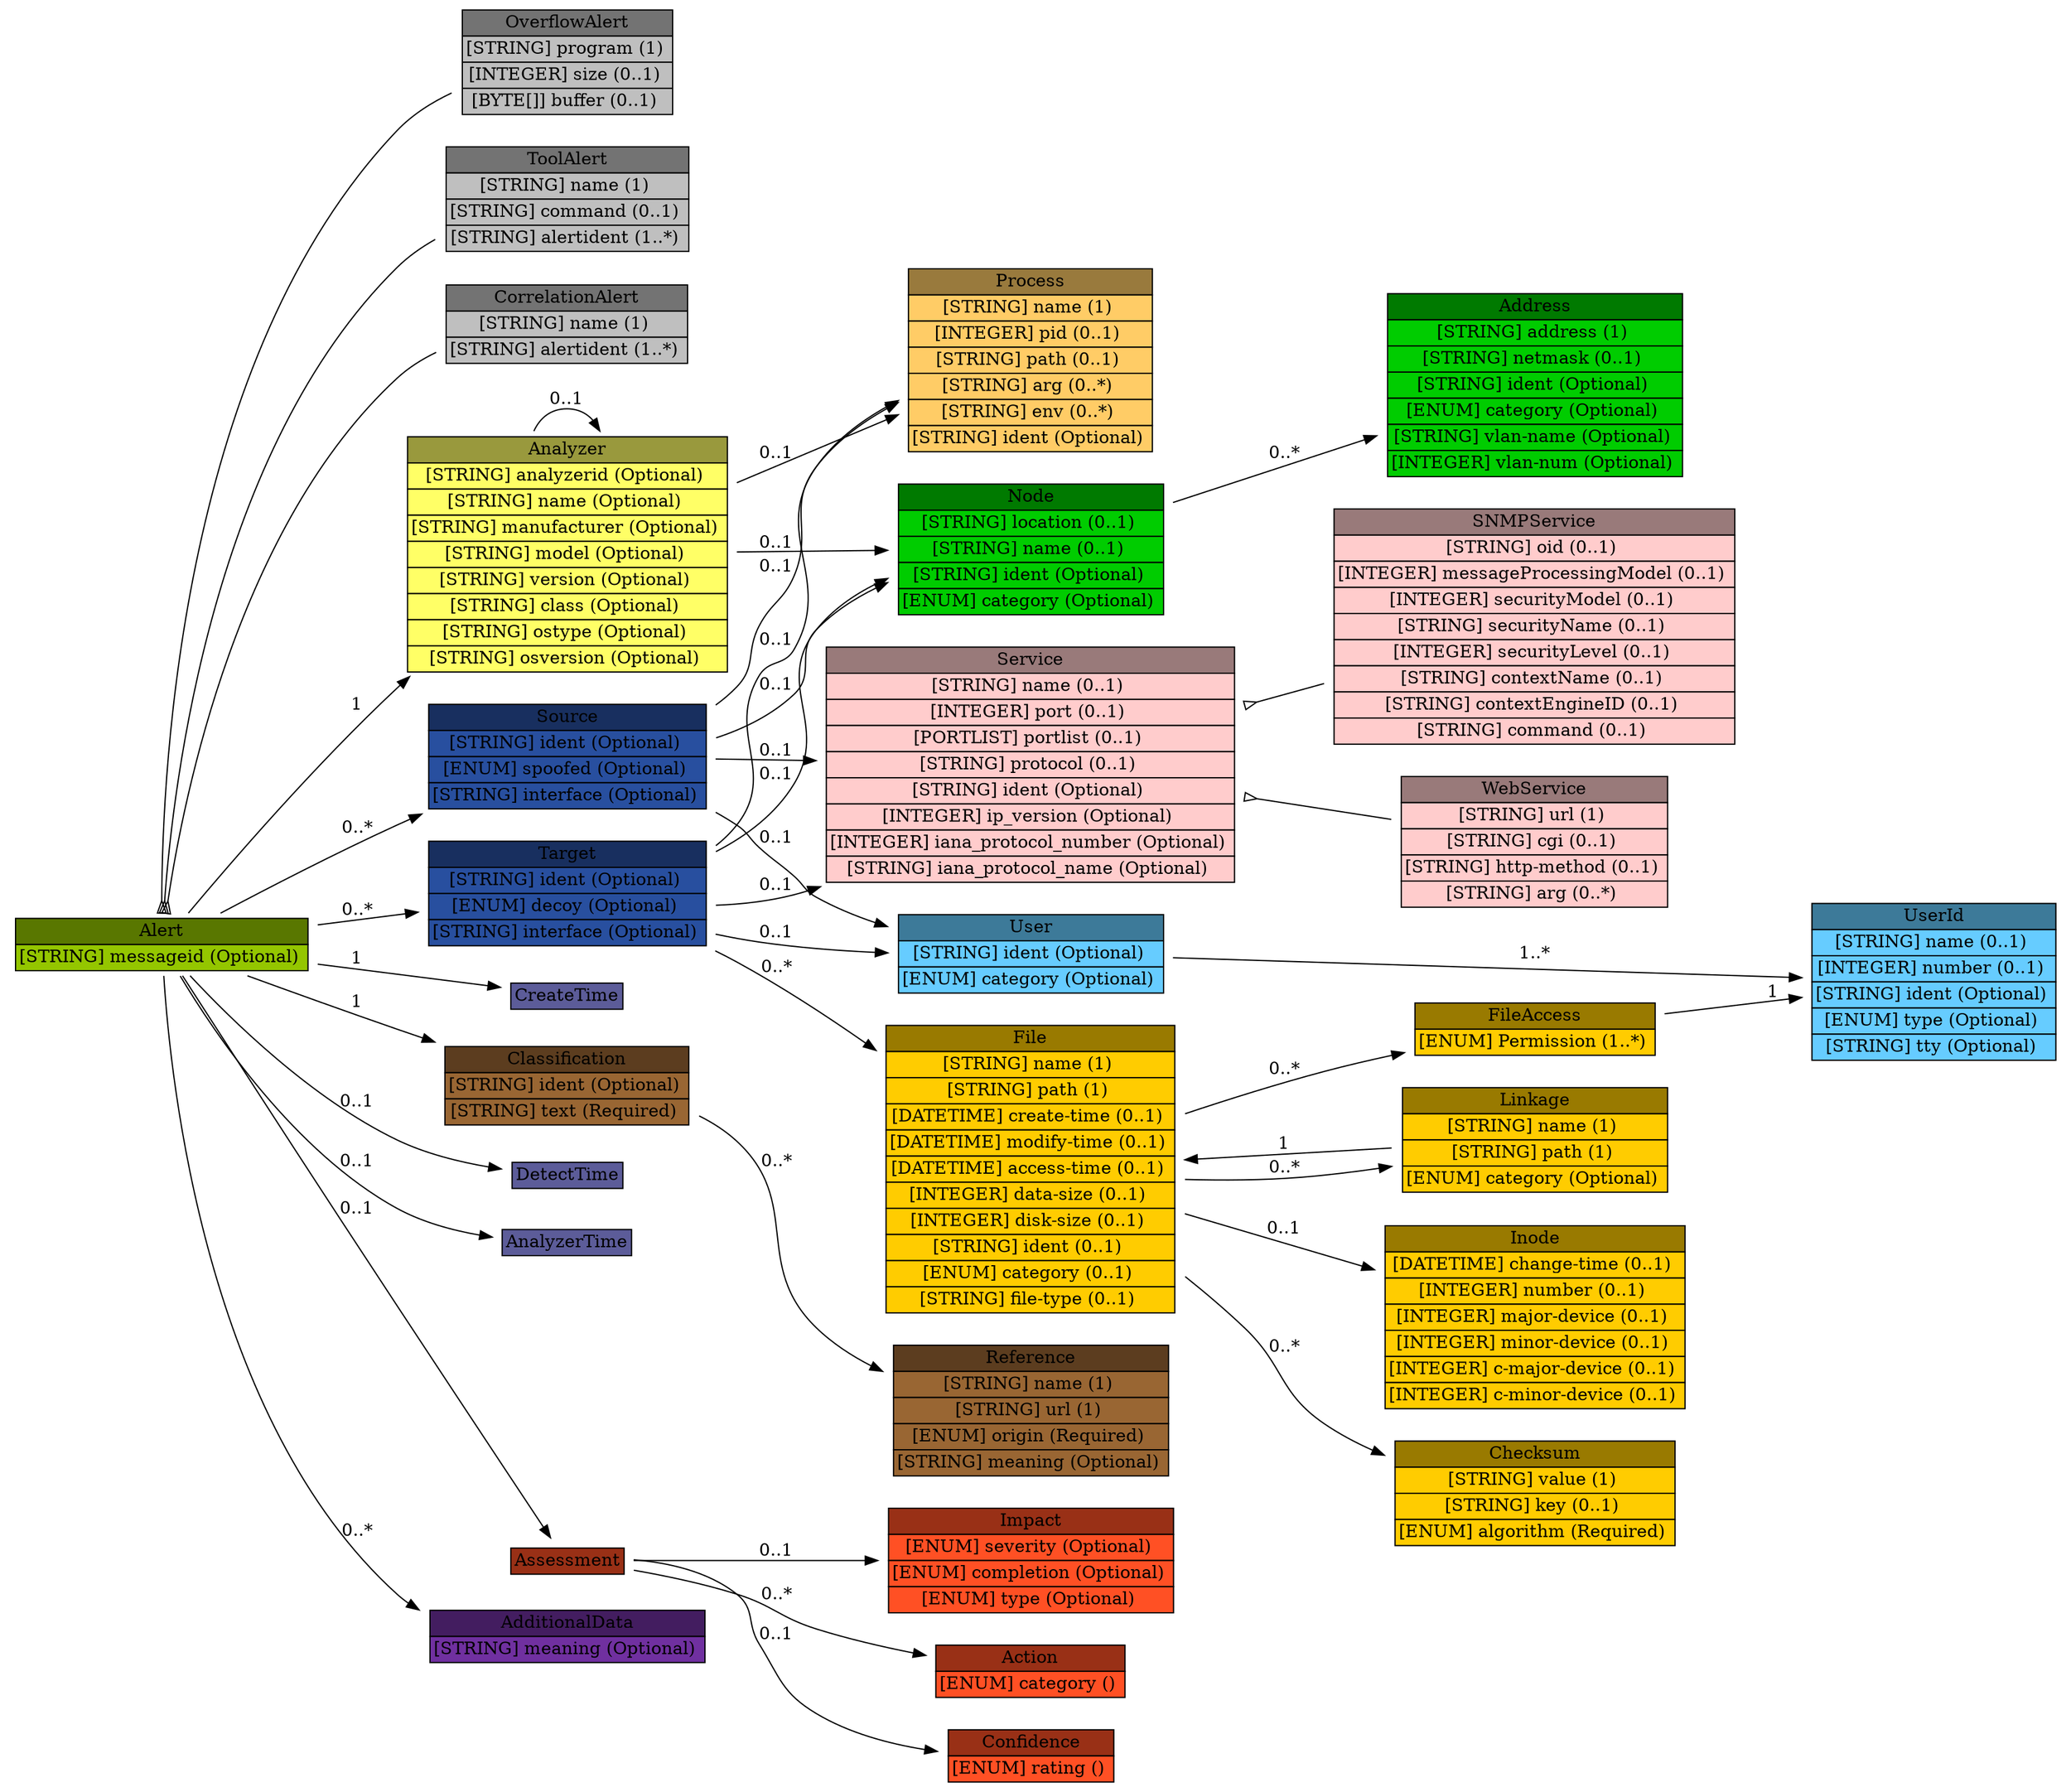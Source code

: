 digraph Alert {
	graph [bb="0,0,1370,1432",
		rankdir=LR
	];
	node [label="\N"];
	Alert	 [height=0.69444,
		label=<<table BORDER="0" CELLBORDER="1" CELLSPACING="0"> <tr > <td BGCOLOR="#597700" HREF="/idmef_parser/IDMEF/Alert.html" TITLE="Generally, every time an analyzer detects an event that it has been configured to look for, it sends an Alert message to its manager(s). Depending on the analyzer, an Alert message may correspond to a single detected event or multiple detected events. Alerts occur asynchronously in response to outside events. ">Alert</td> </tr>" %<tr><td BGCOLOR="#94C600"  HREF="/idmef_parser/IDMEF/Alert.html" TITLE="A unique identifier for the alert; see Section 3.2.9.">[STRING] messageid (Optional) </td></tr>%</table>>,
		pos="102.5,666",
		shape=plaintext,
		width=2.8472];
	OverflowAlert	 [height=1.2778,
		label=<<table BORDER="0" CELLBORDER="1" CELLSPACING="0"> <tr > <td BGCOLOR="#737373" HREF="/idmef_parser/IDMEF/OverflowAlert.html" TITLE="The OverflowAlert carries additional information related to buffer overflow attacks. It is intended to enable an analyzer to provide the details of the overflow attack itself. ">OverflowAlert</td> </tr>" %<tr><td BGCOLOR="#BFBFBF"  HREF="/idmef_parser/IDMEF/OverflowAlert.html" TITLE="The program that the overflow attack attempted to run (NOTE: this is not the program that was attacked).">[STRING] program (1) </td></tr>%<tr><td BGCOLOR="#BFBFBF"  HREF="/idmef_parser/IDMEF/OverflowAlert.html" TITLE="The size, in bytes, of the overflow (i.e., the number of bytes the attacker sent).">[INTEGER] size (0..1) </td></tr>%<tr><td BGCOLOR="#BFBFBF"  HREF="/idmef_parser/IDMEF/OverflowAlert.html" TITLE="Some or all of the overflow data itself (dependent on how much the analyzer can capture).">[BYTE[]] buffer (0..1) </td></tr>%</table>>,
		pos="373.5,1386",
		shape=plaintext,
		width=2.1389];
	Alert -> OverflowAlert	 [arrowtail=invempty,
		dir=back,
		pos="s,106.52,691.25 107.78,701.27 123.31,824.32 180.26,1232.5 263,1331 272.1,1341.8 283.86,1350.7 296.29,1358"];
	ToolAlert	 [height=1.2778,
		label=<<table BORDER="0" CELLBORDER="1" CELLSPACING="0"> <tr > <td BGCOLOR="#737373" HREF="/idmef_parser/IDMEF/ToolAlert.html" TITLE="The ToolAlert class carries additional information related to the use of attack tools or malevolent programs such as Trojan horses and can be used by the analyzer when it is able to identify these tools. It is intended to group one or more previously-sent alerts together, to say &quot;these alerts were all the result of someone using this tool&quot;. ">ToolAlert</td> </tr>" %<tr><td BGCOLOR="#BFBFBF"  HREF="/idmef_parser/IDMEF/ToolAlert.html" TITLE="The reason for grouping the alerts together, for example, the name of a particular tool.">[STRING] name (1) </td></tr>%<tr><td BGCOLOR="#BFBFBF"  HREF="/idmef_parser/IDMEF/ToolAlert.html" TITLE="The command or operation that the tool was asked to perform, for example, a BackOrifice ping.">[STRING] command (0..1) </td></tr>%<tr><td BGCOLOR="#BFBFBF"  HREF="/idmef_parser/IDMEF/ToolAlert.html" TITLE="The list of alert identifiers that are related to this alert.  Because alert identifiers are only unique across the alerts sent by a single analyzer, the optional &quot;analyzerid&quot; attribute of &quot;alertident&quot; should be used to identify the analyzer that a particular alert came from.  If the &quot;analyzerid&quot; is not provided, the alert is assumed to have come from the same analyzer that is sending the ToolAlert.">[STRING] alertident (1..*) </td></tr>%</table>>,
		pos="373.5,1276",
		shape=plaintext,
		width=2.4444];
	Alert -> ToolAlert	 [arrowtail=invempty,
		dir=back,
		pos="s,103.45,691.14 103.63,701.16 105.87,796.85 124.81,1065.2 263,1221 269.49,1228.3 277.19,1234.8 285.45,1240.5"];
	CorrelationAlert	 [height=0.98611,
		label=<<table BORDER="0" CELLBORDER="1" CELLSPACING="0"> <tr > <td BGCOLOR="#737373" HREF="/idmef_parser/IDMEF/CorrelationAlert.html" TITLE="The CorrelationAlert class carries additional information related to the correlation of alert information. It is intended to group one or more previously-sent alerts together, to say &quot;these alerts are all related&quot;. ">CorrelationAlert</td> </tr>" %<tr><td BGCOLOR="#BFBFBF"  HREF="/idmef_parser/IDMEF/CorrelationAlert.html" TITLE="The reason for grouping the alerts together, for example, a particular correlation method.">[STRING] name (1) </td></tr>%<tr><td BGCOLOR="#BFBFBF"  HREF="/idmef_parser/IDMEF/CorrelationAlert.html" TITLE="The list of alert identifiers that are related to this alert.  Because alert identifiers are only unique across the alerts sent by a single analyzer, the optional &quot;analyzerid&quot; attribute of &quot;alertident&quot; should be used to identify the analyzer that a particular alert came from.  If the &quot;analyzerid&quot; is not provided, the alert is assumed to have come from the same analyzer that is sending the CorrelationAlert.">[STRING] alertident (1..*) </td></tr>%</table>>,
		pos="373.5,1176",
		shape=plaintext,
		width=2.4028];
	Alert -> CorrelationAlert	 [arrowtail=invempty,
		dir=back,
		pos="s,104.98,691.18 105.81,701.38 113.21,786.7 143.47,1006 263,1132 269.84,1139.2 278.02,1145.3 286.78,1150.3"];
	Analyzer	 [height=2.7361,
		label=<<table BORDER="0" CELLBORDER="1" CELLSPACING="0"> <tr > <td BGCOLOR="#99993d" HREF="/idmef_parser/IDMEF/Analyzer.html" TITLE="The Analyzer class identifies the analyzer from which the Alert or Heartbeat message originates. Only one analyzer may be encoded for each alert or heartbeat, and that MUST be the analyzer at which the alert or heartbeat originated. Although the IDMEF data model does not prevent the use of hierarchical intrusion detection systems (where alerts get relayed up the tree), it does not provide any way to record the identity of the &quot;relay&quot; analyzers along the path from the originating analyzer to the manager that ultimately receives the alert. ">Analyzer</td> </tr>" %<tr><td BGCOLOR="#FFFF66"  HREF="/idmef_parser/IDMEF/Analyzer.html" TITLE="(but see below).  A unique identifier for the analyzer; see Section 3.2.9.">[STRING] analyzerid (Optional) </td></tr>%<tr><td BGCOLOR="#FFFF66"  HREF="/idmef_parser/IDMEF/Analyzer.html" TITLE="An explicit name for the analyzer that may be easier to understand than the analyzerid.">[STRING] name (Optional) </td></tr>%<tr><td BGCOLOR="#FFFF66"  HREF="/idmef_parser/IDMEF/Analyzer.html" TITLE="The manufacturer of the analyzer software and/or hardware.">[STRING] manufacturer (Optional) </td></tr>%<tr><td BGCOLOR="#FFFF66"  HREF="/idmef_parser/IDMEF/Analyzer.html" TITLE="The model name/number of the analyzer software and/or hardware.">[STRING] model (Optional) </td></tr>%<tr><td BGCOLOR="#FFFF66"  HREF="/idmef_parser/IDMEF/Analyzer.html" TITLE="The version number of the analyzer software and/or hardware.">[STRING] version (Optional) </td></tr>%<tr><td BGCOLOR="#FFFF66"  HREF="/idmef_parser/IDMEF/Analyzer.html" TITLE="The class of analyzer software and/or hardware.">[STRING] class (Optional) </td></tr>%<tr><td BGCOLOR="#FFFF66"  HREF="/idmef_parser/IDMEF/Analyzer.html" TITLE="Operating system name.  On POSIX 1003.1 compliant systems, this is the value returned in utsname.sysname by the uname() system call, or the output of the &quot;uname -s&quot; command.">[STRING] ostype (Optional) </td></tr>%<tr><td BGCOLOR="#FFFF66"  HREF="/idmef_parser/IDMEF/Analyzer.html" TITLE="Operating system version.  On POSIX 1003.1 compliant systems, this is the value returned in utsname.release by the uname() system call, or the output of the &quot;uname -r&quot; command.">[STRING] osversion (Optional) </td></tr>%</table>>,
		pos="373.5,991",
		shape=plaintext,
		width=3.0694];
	Alert -> Analyzer	 [label=1,
		lp="234,868.5",
		pos="e,271.32,892.43 119.99,691.05 147.69,732.48 206.11,817.22 263,883 263.51,883.59 264.02,884.17 264.53,884.76"];
	CreateTime	 [height=0.5,
		label=<<table BORDER="0" CELLBORDER="1" CELLSPACING="0"> <tr > <td BGCOLOR="#5c5c99" HREF="/idmef_parser/IDMEF/CreateTime.html" TITLE="The CreateTime class is used to indicate the date and time the alert or heartbeat was created by the analyzer. ">CreateTime</td> </tr>" %</table>>,
		pos="373.5,636",
		shape=plaintext,
		width=1.2083];
	Alert -> CreateTime	 [label=1,
		lp="234,659.5",
		pos="e,329.75,640.77 205.2,654.66 244.13,650.32 286.97,645.54 319.55,641.91"];
	Classification	 [height=0.98611,
		label=<<table BORDER="0" CELLBORDER="1" CELLSPACING="0"> <tr > <td BGCOLOR="#5c3d1f" HREF="/idmef_parser/IDMEF/Classification.html" TITLE="The Classification class provides the &quot;name&quot; of an alert, or other information allowing the manager to determine what it is. This name is chosen by the alert provider. ">Classification</td> </tr>" %<tr><td BGCOLOR="#996633"  HREF="/idmef_parser/IDMEF/Classification.html" TITLE="A unique identifier for this classification; see Section 3.2.9.">[STRING] ident (Optional) </td></tr>%<tr><td BGCOLOR="#996633"  HREF="/idmef_parser/IDMEF/Classification.html" TITLE="A vendor-provided string identifying the Alert message.">[STRING] text (Required) </td></tr>%</table>>,
		pos="373.5,564",
		shape=plaintext,
		width=2.4306];
	Alert -> Classification	 [label=1,
		lp="234,626.5",
		pos="e,285.99,596.8 169.65,640.92 201.85,628.71 241.17,613.8 276.59,600.37"];
	DetectTime	 [height=0.5,
		label=<<table BORDER="0" CELLBORDER="1" CELLSPACING="0"> <tr > <td BGCOLOR="#5c5c99" HREF="/idmef_parser/IDMEF/DetectTime.html" TITLE="The DetectTime class is used to indicate the date and time that the event(s) producing an alert was detected by the analyzer. In the case of more than one event, it is the time that the first event was detected. (This may or may not be the same time as CreateTime; analyzers are not required to send alerts immediately upon detection). ">DetectTime</td> </tr>" %</table>>,
		pos="373.5,492",
		shape=plaintext,
		width=1.2083];
	Alert -> DetectTime	 [label="0..1",
		lp="234,552.5",
		pos="e,329.88,497.39 123.63,640.82 151.43,607.76 204.79,550.29 263,519 280.47,509.61 301.26,503.42 320,499.38"];
	AnalyzerTime	 [height=0.5,
		label=<<table BORDER="0" CELLBORDER="1" CELLSPACING="0"> <tr > <td BGCOLOR="#5c5c99" HREF="/idmef_parser/IDMEF/AnalyzerTime.html" TITLE="The AnalyzerTime class is used to indicate the current date and time on the analyzer. Its values should be filled in as late as possible in the message transmission process, ideally immediately before placing the message &quot;on the wire&quot;. ">AnalyzerTime</td> </tr>" %</table>>,
		pos="373.5,438",
		shape=plaintext,
		width=1.4028];
	Alert -> AnalyzerTime	 [label="0..1",
		lp="234,502.5",
		pos="e,322.78,443.54 116.02,640.66 138.86,597.26 191.57,509.16 263,465 277.97,455.75 295.92,449.66 312.91,445.66"];
	Source	 [height=1.2778,
		label=<<table BORDER="0" CELLBORDER="1" CELLSPACING="0"> <tr > <td BGCOLOR="#182f5f" HREF="/idmef_parser/IDMEF/Source.html" TITLE="The Source class contains information about the possible source(s) of the event(s) that generated an alert. An event may have more than one source (e.g., in a distributed denial-of-service attack). ">Source</td> </tr>" %<tr><td BGCOLOR="#284F9F"  HREF="/idmef_parser/IDMEF/Source.html" TITLE="A unique identifier for this source; see Section 3.2.9.">[STRING] ident (Optional) </td></tr>%<tr><td BGCOLOR="#284F9F"  HREF="/idmef_parser/IDMEF/Source.html" TITLE="An indication of whether the source is, as far as the analyzer can determine, a spoofed address used for hiding the real origin of the attack.  The permitted values for this attribute are shown below.  The default value is &quot;unknown&quot;.  (See also Section 10.)">[ENUM] spoofed (Optional) </td></tr>%<tr><td BGCOLOR="#284F9F"  HREF="/idmef_parser/IDMEF/Source.html" TITLE="May be used by a network-based analyzer with multiple interfaces to indicate which interface this source was seen on.">[STRING] interface (Optional) </td></tr>%</table>>,
		pos="373.5,828",
		shape=plaintext,
		width=2.7083];
	Alert -> Source	 [label="0..*",
		lp="234,767.5",
		pos="e,278.89,781.97 138.16,691.1 169.94,713.66 218.65,747.12 263,773 265.25,774.31 267.54,775.63 269.85,776.94"];
	Target	 [height=1.2778,
		label=<<table BORDER="0" CELLBORDER="1" CELLSPACING="0"> <tr > <td BGCOLOR="#182f5f" HREF="/idmef_parser/IDMEF/Target.html" TITLE="The Target class contains information about the possible target(s) of the event(s) that generated an alert. An event may have more than one target (e.g., in the case of a port sweep). ">Target</td> </tr>" %<tr><td BGCOLOR="#284F9F"  HREF="/idmef_parser/IDMEF/Target.html" TITLE="A unique identifier for this target, see Section 3.2.9.">[STRING] ident (Optional) </td></tr>%<tr><td BGCOLOR="#284F9F"  HREF="/idmef_parser/IDMEF/Target.html" TITLE="An indication of whether the target is, as far as the analyzer can determine, a decoy.  The permitted values for this attribute are shown below.  The default value is &quot;unknown&quot;.  (See also Section 10.)">[ENUM] decoy (Optional) </td></tr>%<tr><td BGCOLOR="#284F9F"  HREF="/idmef_parser/IDMEF/Target.html" TITLE="May be used by a network-based analyzer with multiple interfaces to indicate which interface this target was seen on.">[STRING] interface (Optional) </td></tr>%</table>>,
		pos="373.5,718",
		shape=plaintext,
		width=2.7083];
	Alert -> Target	 [label="0..*",
		lp="234,699.5",
		pos="e,275.99,699.34 205.2,685.66 225.05,689.5 245.92,693.53 265.93,697.4"];
	Assessment	 [height=0.5,
		label=<<table BORDER="0" CELLBORDER="1" CELLSPACING="0"> <tr > <td BGCOLOR="#993016" HREF="/idmef_parser/IDMEF/Assessment.html" TITLE="The Assessment class is used to provide the analyzer&#39;s assessment of an event -- its impact, actions taken in response, and confidence. ">Assessment</td> </tr>" %</table>>,
		pos="373.5,182",
		shape=plaintext,
		width=1.2083];
	Alert -> Assessment	 [label="0..1",
		lp="234,446.5",
		pos="e,362.45,200.09 117.4,641 163.33,558.34 310.08,294.32 357.54,208.92"];
	AdditionalData	 [height=0.69444,
		label=<<table BORDER="0" CELLBORDER="1" CELLSPACING="0"> <tr > <td BGCOLOR="#431d60" HREF="/idmef_parser/IDMEF/AdditionalData.html" TITLE="The AdditionalData class is used to provide information that cannot be represented by the data model. AdditionalData can be used to provide atomic data (integers, strings, etc.) in cases where only small amounts of additional information need to be sent; it can also be used to extend the data model and the DTD to support the transmission of complex data (such as packet headers). Detailed instructions for extending the data model and the DTD are provided in Section 5. ">AdditionalData</td> </tr>" %<tr><td BGCOLOR="#7030A0"  HREF="/idmef_parser/IDMEF/AdditionalData.html" TITLE="A string describing the meaning of the element content. These values will be vendor/implementation dependent; the method for ensuring that managers understand the strings sent by analyzers is outside the scope of this specification.  A list of acceptable meaning keywords is not within the scope of the document, although later versions may undertake to establish such a list.">[STRING] meaning (Optional) </td></tr>%</table>>,
		pos="373.5,121",
		shape=plaintext,
		width=2.7083];
	Alert -> AdditionalData	 [label="0..*",
		lp="234,206.5",
		pos="e,275.53,144.83 103.6,640.89 105.32,558.81 122.1,295.69 263,155 264.43,153.58 265.91,152.21 267.45,150.9"];
	Analyzer -> Analyzer	 [label="0..1",
		lp="373.5,1115",
		pos="e,395.27,1089.6 351.73,1089.6 355.87,1100.5 363.12,1107.5 373.5,1107.5 380.63,1107.5 386.29,1104.2 390.48,1098.6"];
	"Node"	 [height=1.5694,
		label=<<table BORDER="0" CELLBORDER="1" CELLSPACING="0"> <tr > <td BGCOLOR="#007a00" HREF="/idmef_parser/IDMEF/Node.html" TITLE="The Node class is used to identify hosts and other network devices (routers, switches, etc.). ">Node</td> </tr>" %<tr><td BGCOLOR="#00CC00"  HREF="/idmef_parser/IDMEF/Node.html" TITLE="The location of the equipment.">[STRING] location (0..1) </td></tr>%<tr><td BGCOLOR="#00CC00"  HREF="/idmef_parser/IDMEF/Node.html" TITLE="The name of the equipment.  This information MUST be provided if no Address information is given.">[STRING] name (0..1) </td></tr>%<tr><td BGCOLOR="#00CC00"  HREF="/idmef_parser/IDMEF/Node.html" TITLE="A unique identifier for the node; see Section 3.2.9.">[STRING] ident (Optional) </td></tr>%<tr><td BGCOLOR="#00CC00"  HREF="/idmef_parser/IDMEF/Node.html" TITLE="The &quot;domain&quot; from which the name information was obtained, if relevant.  The permitted values for this attribute are shown in the table below.  The default value is &quot;unknown&quot;. (See also Section 10 for extensions to the table.)">[ENUM] category (Optional) </td></tr>%</table>>,
		pos="682,995",
		shape=plaintext,
		width=2.5833];
	Analyzer -> "Node"	 [label="0..1",
		lp="513,1000.5",
		pos="e,588.66,993.79 484.29,992.43 515,992.83 548.25,993.27 578.52,993.66"];
	Process	 [height=2.1528,
		label=<<table BORDER="0" CELLBORDER="1" CELLSPACING="0"> <tr > <td BGCOLOR="#997a3d" HREF="/idmef_parser/IDMEF/Process.html" TITLE="The Process class is used to describe processes being executed on sources, targets, and analyzers. ">Process</td> </tr>" %<tr><td BGCOLOR="#FFCC66"  HREF="/idmef_parser/IDMEF/Process.html" TITLE="The name of the program being executed. This is a short name; path and argument information are provided elsewhere.">[STRING] name (1) </td></tr>%<tr><td BGCOLOR="#FFCC66"  HREF="/idmef_parser/IDMEF/Process.html" TITLE="The process identifier of the process.">[INTEGER] pid (0..1) </td></tr>%<tr><td BGCOLOR="#FFCC66"  HREF="/idmef_parser/IDMEF/Process.html" TITLE="The full path of the program being executed.">[STRING] path (0..1) </td></tr>%<tr><td BGCOLOR="#FFCC66"  HREF="/idmef_parser/IDMEF/Process.html" TITLE="A command-line argument to the program. Multiple arguments may be specified (they are assumed to have occurred in the same order they are provided) with multiple uses of arg.">[STRING] arg (0..*) </td></tr>%<tr><td BGCOLOR="#FFCC66"  HREF="/idmef_parser/IDMEF/Process.html" TITLE="An environment string associated with the process; generally of the format &quot;VARIABLE=value&quot;.  Multiple environment strings may be specified with multiple uses of env.">[STRING] env (0..*) </td></tr>%<tr><td BGCOLOR="#FFCC66"  HREF="/idmef_parser/IDMEF/Process.html" TITLE="A unique identifier for the process; see Section 3.2.9.">[STRING] ident (Optional) </td></tr>%</table>>,
		pos="682,1147",
		shape=plaintext,
		width=2.4306];
	Analyzer -> Process	 [label="0..1",
		lp="513,1071.5",
		pos="e,594.07,1102.8 484.29,1046.9 517.26,1063.7 553.16,1081.9 585.15,1098.2"];
	Address	 [height=2.1528,
		label=<<table BORDER="0" CELLBORDER="1" CELLSPACING="0"> <tr > <td BGCOLOR="#007a00" HREF="/idmef_parser/IDMEF/Address.html" TITLE="The Address class is used to represent network, hardware, and application addresses. ">Address</td> </tr>" %<tr><td BGCOLOR="#00CC00"  HREF="/idmef_parser/IDMEF/Address.html" TITLE="The address information.  The format of this data is governed by the category attribute.">[STRING] address (1) </td></tr>%<tr><td BGCOLOR="#00CC00"  HREF="/idmef_parser/IDMEF/Address.html" TITLE="The network mask for the address, if appropriate.">[STRING] netmask (0..1) </td></tr>%<tr><td BGCOLOR="#00CC00"  HREF="/idmef_parser/IDMEF/Address.html" TITLE="A unique identifier for the address; see Section 3.2.9.">[STRING] ident (Optional) </td></tr>%<tr><td BGCOLOR="#00CC00"  HREF="/idmef_parser/IDMEF/Address.html" TITLE="The type of address represented.  The permitted values for this attribute are shown below.  The default value is &quot;unknown&quot;.  (See also Section 10.)">[ENUM] category (Optional) </td></tr>%<tr><td BGCOLOR="#00CC00"  HREF="/idmef_parser/IDMEF/Address.html" TITLE="The name of the Virtual LAN to which the address belongs.">[STRING] vlan-name (Optional) </td></tr>%<tr><td BGCOLOR="#00CC00"  HREF="/idmef_parser/IDMEF/Address.html" TITLE="The number of the Virtual LAN to which the address belongs.">[INTEGER] vlan-num (Optional) </td></tr>%</table>>,
		pos="1016,1127",
		shape=plaintext,
		width=2.9028];
	"Node" -> Address	 [label="0..*",
		lp="851,1071.5",
		pos="e,911.37,1085.8 775.04,1031.6 814.38,1047.2 860.68,1065.6 902.07,1082.1"];
	Reference	 [height=1.5694,
		label=<<table BORDER="0" CELLBORDER="1" CELLSPACING="0"> <tr > <td BGCOLOR="#5c3d1f" HREF="/idmef_parser/IDMEF/Reference.html" TITLE="The Reference class provides the &quot;name&quot; of an alert, or other information allowing the manager to determine what it is. ">Reference</td> </tr>" %<tr><td BGCOLOR="#996633"  HREF="/idmef_parser/IDMEF/Reference.html" TITLE="The name of the alert, from one of the origins listed below.">[STRING] name (1) </td></tr>%<tr><td BGCOLOR="#996633"  HREF="/idmef_parser/IDMEF/Reference.html" TITLE="A URL at which the manager (or the human operator of the manager) can find additional information about the alert.  The document pointed to by the URL may include an in-depth description of the attack, appropriate countermeasures, or other information deemed relevant by the vendor.">[STRING] url (1) </td></tr>%<tr><td BGCOLOR="#996633"  HREF="/idmef_parser/IDMEF/Reference.html" TITLE="The source from which the name of the alert originates. The permitted values for this attribute are shown below.  The default value is &quot;unknown&quot;.  (See also Section 10.)">[ENUM] origin (Required) </td></tr>%<tr><td BGCOLOR="#996633"  HREF="/idmef_parser/IDMEF/Reference.html" TITLE="The meaning of the reference, as understood by the alert provider.  This field is only valid if the value of the &lt;origin&gt; attribute is set to &quot;vendor-specific&quot; or &quot;user-specific&quot;.">[STRING] meaning (Optional) </td></tr>%</table>>,
		pos="682,303",
		shape=plaintext,
		width=2.7083];
	Classification -> Reference	 [label="0..*",
		lp="513,499.5",
		pos="e,584.4,336.2 461.05,536.65 469.46,531.67 477.32,525.84 484,519 534.24,467.58 492.99,420.6 542,368 551.66,357.63 563.32,348.76 575.72,\
341.22"];
	Source -> "Node"	 [label="0..1",
		lp="513,885.5",
		pos="e,588.75,963.87 471.08,846.05 490.48,853.36 509.37,863.61 524,878 541.14,894.86 525.91,911.14 542,929 552.66,940.83 565.9,950.73 \
579.93,958.96"];
	Source -> Process	 [label="0..1",
		lp="513,981.5",
		pos="e,594.49,1108.5 471.45,870.98 475.96,874.7 480.19,878.7 484,883 499.67,900.67 492.39,911.42 502,933 510.41,951.89 516.94,954.56 \
524,974 537.47,1011.1 519.37,1028.6 542,1061 553.43,1077.3 569.05,1091.2 585.71,1102.7"];
	User	 [height=0.98611,
		label=<<table BORDER="0" CELLBORDER="1" CELLSPACING="0"> <tr > <td BGCOLOR="#3d7a99" HREF="/idmef_parser/IDMEF/User.html" TITLE="The User class is used to describe users. It is primarily used as a &quot;container&quot; class for the UserId aggregate class, as shown in Figure 16. ">User</td> </tr>" %<tr><td BGCOLOR="#66CCFF"  HREF="/idmef_parser/IDMEF/User.html" TITLE="A unique identifier for the user; see Section 3.2.9.">[STRING] ident (Optional) </td></tr>%<tr><td BGCOLOR="#66CCFF"  HREF="/idmef_parser/IDMEF/User.html" TITLE="The type of user represented.  The permitted values for this attribute are shown below.  The default value is &quot;unknown&quot;. (See also Section 10.)">[ENUM] category (Optional) </td></tr>%</table>>,
		pos="682,670",
		shape=plaintext,
		width=2.5833];
	Source -> User	 [label="0..1",
		lp="513,761.5",
		pos="e,588.85,692.17 470.85,781.94 475.38,779.06 479.79,776.07 484,773 485.86,771.65 540.04,715.2 542,714 553.55,706.92 566.34,700.87 \
579.35,695.74"];
	Service	 [height=2.7361,
		label=<<table BORDER="0" CELLBORDER="1" CELLSPACING="0"> <tr > <td BGCOLOR="#997a7a" HREF="/idmef_parser/IDMEF/Service.html" TITLE="The Service class describes network services on sources and targets. It can identify services by name, port, and protocol. When Service occurs as an aggregate class of Source, it is understood that the service is one from which activity of interest is originating; and that the service is &quot;attached&quot; to the Node, Process, and User information also contained in Source. Likewise, when Service occurs as an aggregate class of Target, it is understood that the service is one to which activity of interest is being directed; and that the service is &quot;attached&quot; to the Node, Process, and User information also contained in Target. If Service occurs in both Source and Target, then information in both locations should be the same. If information is the same in both locations and implementers wish to carry it in only one location, they should specify it as an aggregate of the Target class. ">Service</td> </tr>" %<tr><td BGCOLOR="#FFCCCC"  HREF="/idmef_parser/IDMEF/Service.html" TITLE="The name of the service.  Whenever possible, the name from the IANA list of well-known ports SHOULD be used.">[STRING] name (0..1) </td></tr>%<tr><td BGCOLOR="#FFCCCC"  HREF="/idmef_parser/IDMEF/Service.html" TITLE="The port number being used.">[INTEGER] port (0..1) </td></tr>%<tr><td BGCOLOR="#FFCCCC"  HREF="/idmef_parser/IDMEF/Service.html" TITLE="A list of port numbers being used; see Section 3.2.8 for formatting rules.  If a portlist is given, the iana_protocol_number and iana_protocol_name MUST apply to all the elements of the list.">[PORTLIST] portlist (0..1) </td></tr>%<tr><td BGCOLOR="#FFCCCC"  HREF="/idmef_parser/IDMEF/Service.html" TITLE="Additional information about the protocol being used.  The intent of the protocol field is to carry additional information related to the protocol being used when the &lt;Service&gt; attributes iana_protocol_number or/and iana_protocol_name are filed.">[STRING] protocol (0..1) </td></tr>%<tr><td BGCOLOR="#FFCCCC"  HREF="/idmef_parser/IDMEF/Service.html" TITLE="A unique identifier for the service; see Section 3.2.9.">[STRING] ident (Optional) </td></tr>%<tr><td BGCOLOR="#FFCCCC"  HREF="/idmef_parser/IDMEF/Service.html" TITLE="The IP version number.">[INTEGER] ip_version (Optional) </td></tr>%<tr><td BGCOLOR="#FFCCCC"  HREF="/idmef_parser/IDMEF/Service.html" TITLE="The IANA protocol number.">[INTEGER] iana_protocol_number (Optional) </td></tr>%<tr><td BGCOLOR="#FFCCCC"  HREF="/idmef_parser/IDMEF/Service.html" TITLE="The IANA protocol name.">[STRING] iana_protocol_name (Optional) </td></tr>%</table>>,
		pos="682,822",
		shape=plaintext,
		width=3.8889];
	Source -> Service	 [label="0..1",
		lp="513,833.5",
		pos="e,541.76,824.73 471.06,826.11 490.36,825.73 511.06,825.33 531.66,824.92"];
	UserId	 [height=1.8611,
		label=<<table BORDER="0" CELLBORDER="1" CELLSPACING="0"> <tr > <td BGCOLOR="#3d7a99" HREF="/idmef_parser/IDMEF/UserId.html" TITLE="The UserId class provides specific information about a user. More than one UserId can be used within the User class to indicate attempts to transition from one user to another, or to provide complete information about a user&#39;s (or process&#39;) privileges. ">UserId</td> </tr>" %<tr><td BGCOLOR="#66CCFF"  HREF="/idmef_parser/IDMEF/UserId.html" TITLE="A user or group name.">[STRING] name (0..1) </td></tr>%<tr><td BGCOLOR="#66CCFF"  HREF="/idmef_parser/IDMEF/UserId.html" TITLE="A user or group number.">[INTEGER] number (0..1) </td></tr>%<tr><td BGCOLOR="#66CCFF"  HREF="/idmef_parser/IDMEF/UserId.html" TITLE="A unique identifier for the user id, see Section 3.2.9.">[STRING] ident (Optional) </td></tr>%<tr><td BGCOLOR="#66CCFF"  HREF="/idmef_parser/IDMEF/UserId.html" TITLE="The type of user information represented.  The permitted values for this attribute are shown below.  The default value is &quot;original-user&quot;.  (See also Section 10.)">[ENUM] type (Optional) </td></tr>%<tr><td BGCOLOR="#66CCFF"  HREF="/idmef_parser/IDMEF/UserId.html" TITLE="The tty the user is using.">[STRING] tty (Optional) </td></tr>%</table>>,
		pos="1282.5,647",
		shape=plaintext,
		width=2.4306];
	User -> UserId	 [label="1..*",
		lp="1016,670.5",
		pos="e,1194.5,650.34 775.2,666.46 886.13,662.19 1071.5,655.07 1184.5,650.73"];
	WebService	 [height=1.5694,
		label=<<table BORDER="0" CELLBORDER="1" CELLSPACING="0"> <tr > <td BGCOLOR="#997a7a" HREF="/idmef_parser/IDMEF/WebService.html" TITLE="The WebService class carries additional information related to web traffic. ">WebService</td> </tr>" %<tr><td BGCOLOR="#FFCCCC"  HREF="/idmef_parser/IDMEF/WebService.html" TITLE="The URL in the request.">[STRING] url (1) </td></tr>%<tr><td BGCOLOR="#FFCCCC"  HREF="/idmef_parser/IDMEF/WebService.html" TITLE="The CGI script in the request, without arguments.">[STRING] cgi (0..1) </td></tr>%<tr><td BGCOLOR="#FFCCCC"  HREF="/idmef_parser/IDMEF/WebService.html" TITLE="The HTTP method (PUT, GET) used in the request.">[STRING] http-method (0..1) </td></tr>%<tr><td BGCOLOR="#FFCCCC"  HREF="/idmef_parser/IDMEF/WebService.html" TITLE="The arguments to the CGI script.">[STRING] arg (0..*) </td></tr>%</table>>,
		pos="1016,760",
		shape=plaintext,
		width=2.6111];
	Service -> WebService	 [arrowtail=invempty,
		dir=back,
		pos="s,822.35,795.98 832.22,794.13 862.69,788.44 893.93,782.61 921.77,777.41"];
	SNMPService	 [height=2.7361,
		label=<<table BORDER="0" CELLBORDER="1" CELLSPACING="0"> <tr > <td BGCOLOR="#997a7a" HREF="/idmef_parser/IDMEF/SNMPService.html" TITLE="The SNMPService class carries additional information related to SNMP traffic. The aggregate classes composing SNMPService must be interpreted as described in RFC 3411 [15] and RFC 3584 [16]. ">SNMPService</td> </tr>" %<tr><td BGCOLOR="#FFCCCC"  HREF="/idmef_parser/IDMEF/SNMPService.html" TITLE="The object identifier in the request.">[STRING] oid (0..1) </td></tr>%<tr><td BGCOLOR="#FFCCCC"  HREF="/idmef_parser/IDMEF/SNMPService.html" TITLE="The SNMP version, typically 0 for SNMPv1, 1 for SNMPv2c, 2 for SNMPv2u and SNMPv2*, and 3 for SNMPv3; see RFC 3411 [15] Section 5 for appropriate values.">[INTEGER] messageProcessingModel (0..1) </td></tr>%<tr><td BGCOLOR="#FFCCCC"  HREF="/idmef_parser/IDMEF/SNMPService.html" TITLE="The identification of the security model in use, typically 0 for any, 1 for SNMPv1, 2 for SNMPv2c, and 3 for USM; see RFC 3411 [15] Section 5 for appropriate values.">[INTEGER] securityModel (0..1) </td></tr>%<tr><td BGCOLOR="#FFCCCC"  HREF="/idmef_parser/IDMEF/SNMPService.html" TITLE="The object&#39;s security name; see RFC 3411 [15] Section 3.2.2.">[STRING] securityName (0..1) </td></tr>%<tr><td BGCOLOR="#FFCCCC"  HREF="/idmef_parser/IDMEF/SNMPService.html" TITLE="The security level of the SNMP request; see RFC 3411 [15] Section 3.4.3.">[INTEGER] securityLevel (0..1) </td></tr>%<tr><td BGCOLOR="#FFCCCC"  HREF="/idmef_parser/IDMEF/SNMPService.html" TITLE="The object&#39;s context name; see RFC 3411 [15] Section 3.3.3.">[STRING] contextName (0..1) </td></tr>%<tr><td BGCOLOR="#FFCCCC"  HREF="/idmef_parser/IDMEF/SNMPService.html" TITLE="The object&#39;s context engine identifier; see RFC 3411 [15] Section 3.3.2.">[STRING] contextEngineID (0..1) </td></tr>%<tr><td BGCOLOR="#FFCCCC"  HREF="/idmef_parser/IDMEF/SNMPService.html" TITLE="The command sent to the SNMP server (GET, SET, etc.).">[STRING] command (0..1) </td></tr>%</table>>,
		pos="1016,933",
		shape=plaintext,
		width=3.7778];
	Service -> SNMPService	 [arrowtail=invempty,
		dir=back,
		pos="s,822.35,868.59 832.23,871.89 848.14,877.21 864.25,882.6 879.99,887.86"];
	Target -> "Node"	 [label="0..1",
		lp="513,814.5",
		pos="e,588.67,966.83 471.16,755.44 492.33,768.42 511.99,785.34 524,807 550.58,854.93 509.4,884.94 542,929 551.87,942.34 565.13,953.09 \
579.56,961.72"];
	Target -> Process	 [label="0..1",
		lp="513,921.5",
		pos="e,594.48,1109.9 471.08,758.83 475.88,763.12 480.25,767.83 484,773 515.65,816.67 477.16,845.13 502,893 508.23,905 517.94,901.92 524,\
914 553.53,972.83 506.52,1005.6 542,1061 553.04,1078.3 568.91,1092.6 586,1104.3"];
	Target -> User	 [label="0..1",
		lp="513,686.5",
		pos="e,588.99,670.28 471.01,685.77 481.38,683.12 491.85,680.78 502,679 526.65,674.68 553.47,672.18 578.68,670.8"];
	Target -> Service	 [label="0..1",
		lp="513,724.5",
		pos="e,542.26,723.49 471.03,708.89 488.92,709.57 507.24,711.91 524,717 526.96,717.9 529.92,718.88 532.87,719.92"];
	File	 [height=3.3194,
		label=<<table BORDER="0" CELLBORDER="1" CELLSPACING="0"> <tr > <td BGCOLOR="#997a00" HREF="/idmef_parser/IDMEF/File.html" TITLE="The File class provides specific information about a file or other file-like object that has been created, deleted, or modified on the target. The description can provide either the file settings prior to the event or the file settings at the time of the event, as specified using the &quot;category&quot; attribute. ">File</td> </tr>" %<tr><td BGCOLOR="#FFCC00"  HREF="/idmef_parser/IDMEF/File.html" TITLE="The name of the file to which the alert applies, not including the path to the file.">[STRING] name (1) </td></tr>%<tr><td BGCOLOR="#FFCC00"  HREF="/idmef_parser/IDMEF/File.html" TITLE="The full path to the file, including the name.  The path name should be represented in as &quot;universal&quot; a manner as possible, to facilitate processing of the alert.">[STRING] path (1) </td></tr>%<tr><td BGCOLOR="#FFCC00"  HREF="/idmef_parser/IDMEF/File.html" TITLE="Time the file was created.  Note that this is *not* the Unix &quot;st_ctime&quot; file attribute (which is not file creation time).  The Unix &quot;st_ctime&quot; attribute is contained in the &quot;Inode&quot; class.">[DATETIME] create-time (0..1) </td></tr>%<tr><td BGCOLOR="#FFCC00"  HREF="/idmef_parser/IDMEF/File.html" TITLE="Time the file was last modified.">[DATETIME] modify-time (0..1) </td></tr>%<tr><td BGCOLOR="#FFCC00"  HREF="/idmef_parser/IDMEF/File.html" TITLE="Time the file was last accessed.">[DATETIME] access-time (0..1) </td></tr>%<tr><td BGCOLOR="#FFCC00"  HREF="/idmef_parser/IDMEF/File.html" TITLE="The size of the data, in bytes.  Typically what is meant when referring to file size.  On Unix UFS file systems, this value corresponds to stat.st_size.  On Windows NTFS, this value corresponds to Valid Data Length (VDL).">[INTEGER] data-size (0..1) </td></tr>%<tr><td BGCOLOR="#FFCC00"  HREF="/idmef_parser/IDMEF/File.html" TITLE="The physical space on disk consumed by the file, in bytes.  On Unix UFS file systems, this value corresponds to 512 * stat.st_blocks.  On Windows NTFS, this value corresponds to End of File (EOF).">[INTEGER] disk-size (0..1) </td></tr>%<tr><td BGCOLOR="#FFCC00"  HREF="/idmef_parser/IDMEF/File.html" TITLE="A unique identifier for this file; see Section 3.2.9.">[STRING] ident (0..1) </td></tr>%<tr><td BGCOLOR="#FFCC00"  HREF="/idmef_parser/IDMEF/File.html" TITLE="The type of file system the file resides on.  This attribute governs how path names and other attributes are interpreted.">[ENUM] category (0..1) </td></tr>%<tr><td BGCOLOR="#FFCC00"  HREF="/idmef_parser/IDMEF/File.html" TITLE="The type of file, as a mime-type.">[STRING] file-type (0..1) </td></tr>%</table>>,
		pos="682,497",
		shape=plaintext,
		width=2.9444];
	Target -> File	 [label="0..*",
		lp="513,655.5",
		pos="e,575.93,593.32 469.66,671.96 474.57,669.04 479.38,666.04 484,663 512.46,644.24 541.44,621.93 568.11,599.85"];
	FileAccess	 [height=0.69444,
		label=<<table BORDER="0" CELLBORDER="1" CELLSPACING="0"> <tr > <td BGCOLOR="#997a00" HREF="/idmef_parser/IDMEF/FileAccess.html" TITLE="The FileAccess class represents the access permissions on a file. The representation is intended to be useful across operating systems. ">FileAccess</td> </tr>" %<tr><td BGCOLOR="#FFCC00"  HREF="/idmef_parser/IDMEF/FileAccess.html" TITLE="Level of access allowed.  The permitted values are shown below.  There is no default value.  (See also Section 10.)">[ENUM] Permission (1..*) </td></tr>%</table>>,
		pos="1016,609",
		shape=plaintext,
		width=2.4167];
	File -> FileAccess	 [label="0..*",
		lp="851,575.5",
		pos="e,928.82,589.08 788.15,541.56 817.59,553.24 849.8,565.27 880,575 892.47,579.02 905.7,582.86 918.82,586.42"];
	Linkage	 [height=1.2778,
		label=<<table BORDER="0" CELLBORDER="1" CELLSPACING="0"> <tr > <td BGCOLOR="#997a00" HREF="/idmef_parser/IDMEF/Linkage.html" TITLE="The Linkage class represents file system connections between the file described in the &lt;File&gt; element and other objects in the file system. For example, if the &lt;File&gt; element is a symbolic link or shortcut, then the &lt;Linkage&gt; element should contain the name of the object the link points to. Further information can be provided about the object in the &lt;Linkage&gt; element with another &lt;File&gt; element, if appropriate. ">Linkage</td> </tr>" %<tr><td BGCOLOR="#FFCC00"  HREF="/idmef_parser/IDMEF/Linkage.html" TITLE="The name of the file system object, not including the path.">[STRING] name (1) </td></tr>%<tr><td BGCOLOR="#FFCC00"  HREF="/idmef_parser/IDMEF/Linkage.html" TITLE="The full path to the file system object, including the name.  The path name should be represented in as &quot;universal&quot; a manner as possible, to facilitate processing of the alert.">[STRING] path (1) </td></tr>%<tr><td BGCOLOR="#FFCC00"  HREF="/idmef_parser/IDMEF/Linkage.html" TITLE="Section 10.)">[ENUM] category (Optional) </td></tr>%</table>>,
		pos="1016,520",
		shape=plaintext,
		width=2.5833];
	File -> Linkage	 [label="0..*",
		lp="851,497.5",
		pos="e,922.79,498.93 788.2,488.12 812.47,487.4 838.17,487.69 862,490 878.55,491.61 895.97,494.17 912.89,497.14"];
	Inode	 [height=2.1528,
		label=<<table BORDER="0" CELLBORDER="1" CELLSPACING="0"> <tr > <td BGCOLOR="#997a00" HREF="/idmef_parser/IDMEF/Inode.html" TITLE="The Inode class is used to represent the additional information contained in a Unix file system i-node. ">Inode</td> </tr>" %<tr><td BGCOLOR="#FFCC00"  HREF="/idmef_parser/IDMEF/Inode.html" TITLE="The time of the last inode change, given by the st_ctime element of &quot;struct stat&quot;.">[DATETIME] change-time (0..1) </td></tr>%<tr><td BGCOLOR="#FFCC00"  HREF="/idmef_parser/IDMEF/Inode.html" TITLE="The inode number.">[INTEGER] number (0..1) </td></tr>%<tr><td BGCOLOR="#FFCC00"  HREF="/idmef_parser/IDMEF/Inode.html" TITLE="The major device number of the device the file resides on.">[INTEGER] major-device (0..1) </td></tr>%<tr><td BGCOLOR="#FFCC00"  HREF="/idmef_parser/IDMEF/Inode.html" TITLE="The minor device number of the device the file resides on.">[INTEGER] minor-device (0..1) </td></tr>%<tr><td BGCOLOR="#FFCC00"  HREF="/idmef_parser/IDMEF/Inode.html" TITLE="The major device of the file itself, if it is a character special device.">[INTEGER] c-major-device (0..1) </td></tr>%<tr><td BGCOLOR="#FFCC00"  HREF="/idmef_parser/IDMEF/Inode.html" TITLE="The minor device of the file itself, if it is a character special device.">[INTEGER] c-minor-device (0..1) </td></tr>%</table>>,
		pos="1016,378",
		shape=plaintext,
		width=2.9722];
	File -> Inode	 [label="0..1",
		lp="851,445.5",
		pos="e,908.93,416.02 788.05,459.35 823.45,446.66 863.14,432.43 899.32,419.46"];
	Checksum	 [height=1.2778,
		label=<<table BORDER="0" CELLBORDER="1" CELLSPACING="0"> <tr > <td BGCOLOR="#997a00" HREF="/idmef_parser/IDMEF/Checksum.html" TITLE="The Checksum class represents checksum information associated with the file. This checksum information can be provided by file integrity checkers, among others. ">Checksum</td> </tr>" %<tr><td BGCOLOR="#FFCC00"  HREF="/idmef_parser/IDMEF/Checksum.html" TITLE="The value of the checksum.">[STRING] value (1) </td></tr>%<tr><td BGCOLOR="#FFCC00"  HREF="/idmef_parser/IDMEF/Checksum.html" TITLE="The key to the checksum, if appropriate.">[STRING] key (0..1) </td></tr>%<tr><td BGCOLOR="#FFCC00"  HREF="/idmef_parser/IDMEF/Checksum.html" TITLE="default value.  (See also Section 10.)">[ENUM] algorithm (Required) </td></tr>%</table>>,
		pos="1016,236",
		shape=plaintext,
		width=2.7083];
	File -> Checksum	 [label="0..*",
		lp="851,350.5",
		pos="e,918.17,267.91 788.2,403.14 799.91,391.6 811.41,379.73 822,368 850.7,336.19 846.05,317.13 880,291 888.92,284.13 898.81,277.99 909.07,\
272.54"];
	FileAccess -> UserId	 [label=1,
		lp="1173.5,639.5",
		pos="e,1194.9,634.56 1103.2,621.39 1129.3,625.14 1158.1,629.27 1184.8,633.11"];
	Linkage -> File	 [label=1,
		lp="851,517.5",
		pos="e,788.05,504.28 922.96,513.62 884.29,510.94 838.89,507.8 798.05,504.97"];
	Impact	 [height=1.2778,
		label=<<table BORDER="0" CELLBORDER="1" CELLSPACING="0"> <tr > <td BGCOLOR="#993016" HREF="/idmef_parser/IDMEF/Impact.html" TITLE="The Impact class is used to provide the analyzer&#39;s assessment of the impact of the event on the target(s). It is represented in the IDMEF DTD as follows: ">Impact</td> </tr>" %<tr><td BGCOLOR="#FF5024"  HREF="/idmef_parser/IDMEF/Impact.html" TITLE="Section 10.)">[ENUM] severity (Optional) </td></tr>%<tr><td BGCOLOR="#FF5024"  HREF="/idmef_parser/IDMEF/Impact.html" TITLE="Section 10.)">[ENUM] completion (Optional) </td></tr>%<tr><td BGCOLOR="#FF5024"  HREF="/idmef_parser/IDMEF/Impact.html" TITLE="value is &quot;other&quot;.  (See also Section 10.)">[ENUM] type (Optional) </td></tr>%</table>>,
		pos="682,182",
		shape=plaintext,
		width=2.7917];
	Assessment -> Impact	 [label="0..1",
		lp="513,189.5",
		pos="e,581.29,182 417.12,182 456.83,182 517.77,182 571.08,182"];
	Action	 [height=0.69444,
		label=<<table BORDER="0" CELLBORDER="1" CELLSPACING="0"> <tr > <td BGCOLOR="#993016" HREF="/idmef_parser/IDMEF/Action.html" TITLE="The Action class is used to describe any actions taken by the analyzer in response to the event. Is is represented in the IDMEF DTD as follows: ">Action</td> </tr>" %<tr><td BGCOLOR="#FF5024"  HREF="/idmef_parser/IDMEF/Action.html" TITLE="The default value is &quot;other&quot;.  (See also Section 10.)">[ENUM] category () </td></tr>%</table>>,
		pos="682,93",
		shape=plaintext,
		width=1.9306];
	Assessment -> Action	 [label="0..*",
		lp="513,155.5",
		pos="e,612.28,106.79 417.23,173.63 437.72,169.07 462.45,162.76 484,155 510.93,145.3 515.06,136.68 542,127 561.2,120.1 582.39,114.13 602.31,\
109.2"];
	Confidence	 [height=0.69444,
		label=<<table BORDER="0" CELLBORDER="1" CELLSPACING="0"> <tr > <td BGCOLOR="#993016" HREF="/idmef_parser/IDMEF/Confidence.html" TITLE="The Confidence class is used to represent the analyzer&#39;s best estimate of the validity of its analysis. It is represented in the IDMEF DTD as follows: ">Confidence</td> </tr>" %<tr><td BGCOLOR="#FF5024"  HREF="/idmef_parser/IDMEF/Confidence.html" TITLE="also Section 10.)">[ENUM] rating () </td></tr>%</table>>,
		pos="682,25",
		shape=plaintext,
		width=1.7222];
	Assessment -> Confidence	 [label="0..1",
		lp="513,123.5",
		pos="e,620,30.332 417.15,180.16 439.21,177.22 465.35,170.39 484,155 498.72,142.85 492.48,132.55 502,116 517.44,89.175 516.45,76.46 542,\
59 562.01,45.326 586.96,37.137 610.17,32.237"];
}
